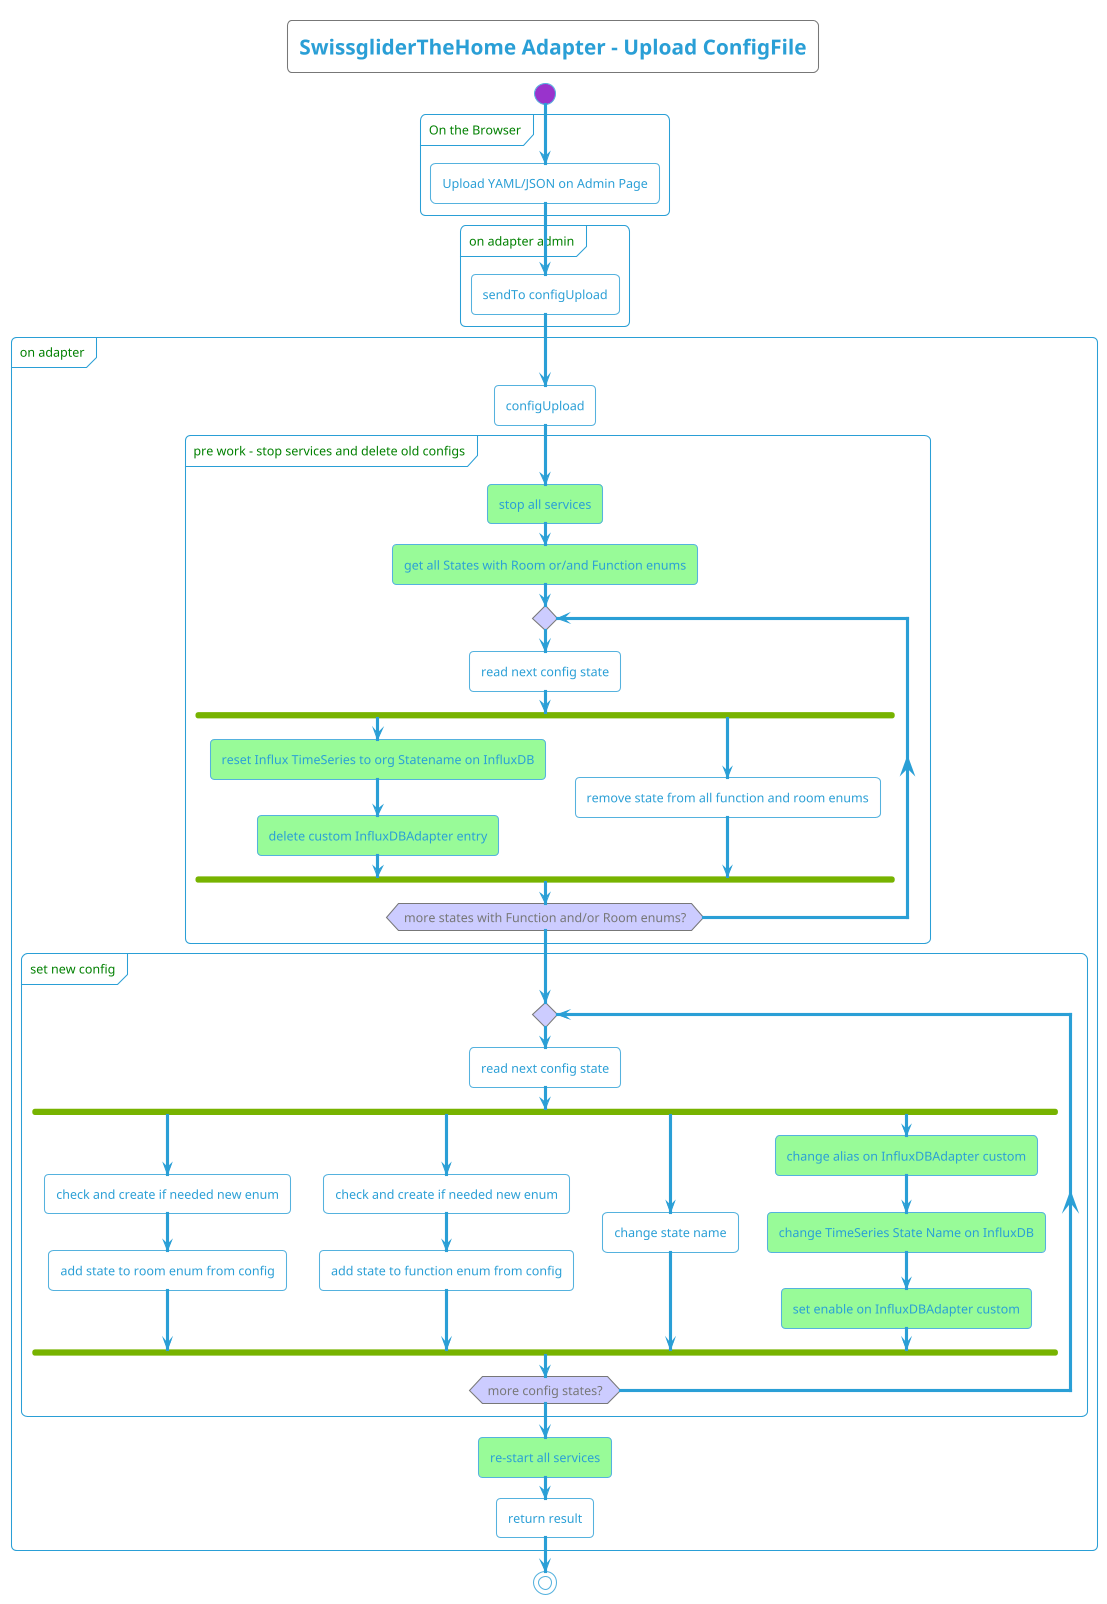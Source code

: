 @startuml
!theme cyborg-outline

<style>
    diamond {
        BackgroundColor #ccf
    }
    partition {
        FontColor green
        RoundCorner 10
    }
  arrow {
    FontColor black
    FontName arial
  }
</style>

title
    SwissgliderTheHome Adapter - Upload ConfigFile
end title

start
partition "On the Browser" {
    :Upload YAML/JSON on Admin Page;
}
partition "on adapter admin" {
:sendTo configUpload;
}
partition "on adapter" {
    :configUpload;
    partition "pre work - stop services and delete old configs" {
        #palegreen:stop all services;
        #palegreen:get all States with Room or/and Function enums;
        repeat
            :read next config state;
            fork
                #palegreen:reset Influx TimeSeries to org Statename on InfluxDB;
                #palegreen:delete custom InfluxDBAdapter entry;
                fork again
                :remove state from all function and room enums;
            end fork
        repeat while (more states with Function and/or Room enums?)
    }
    partition "set new config" {
        repeat
            :read next config state;
            fork
                :check and create if needed new enum;
                :add state to room enum from config;
                fork again
                :check and create if needed new enum;
                :add state to function enum from config;
                fork again
                :change state name;
                fork again
                #palegreen:change alias on InfluxDBAdapter custom;
                #palegreen:change TimeSeries State Name on InfluxDB;
                #palegreen:set enable on InfluxDBAdapter custom;
            end fork
        repeat while (more config states?)
    }
    #palegreen:re-start all services;
    :return result;
}
stop

@enduml